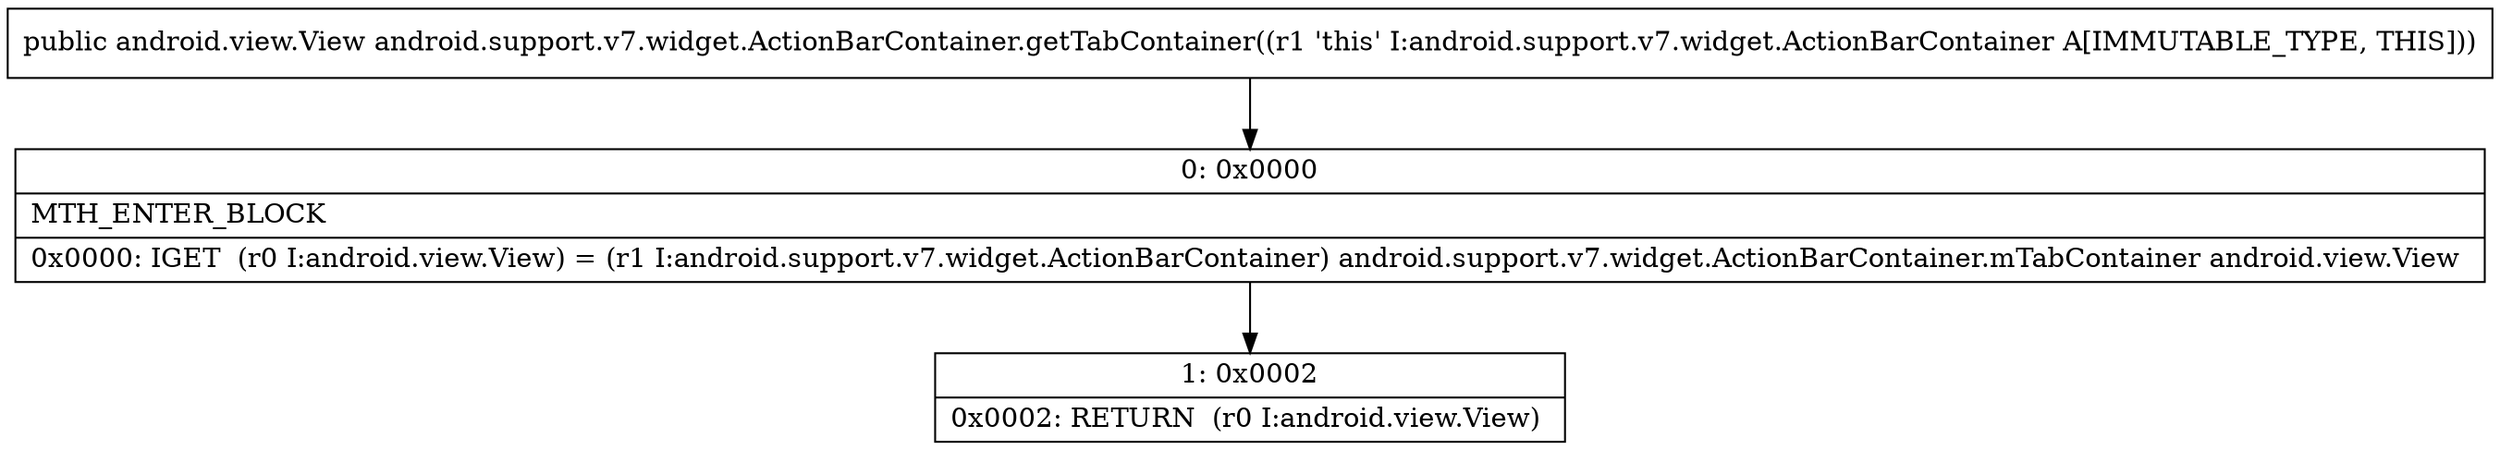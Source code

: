 digraph "CFG forandroid.support.v7.widget.ActionBarContainer.getTabContainer()Landroid\/view\/View;" {
Node_0 [shape=record,label="{0\:\ 0x0000|MTH_ENTER_BLOCK\l|0x0000: IGET  (r0 I:android.view.View) = (r1 I:android.support.v7.widget.ActionBarContainer) android.support.v7.widget.ActionBarContainer.mTabContainer android.view.View \l}"];
Node_1 [shape=record,label="{1\:\ 0x0002|0x0002: RETURN  (r0 I:android.view.View) \l}"];
MethodNode[shape=record,label="{public android.view.View android.support.v7.widget.ActionBarContainer.getTabContainer((r1 'this' I:android.support.v7.widget.ActionBarContainer A[IMMUTABLE_TYPE, THIS])) }"];
MethodNode -> Node_0;
Node_0 -> Node_1;
}

